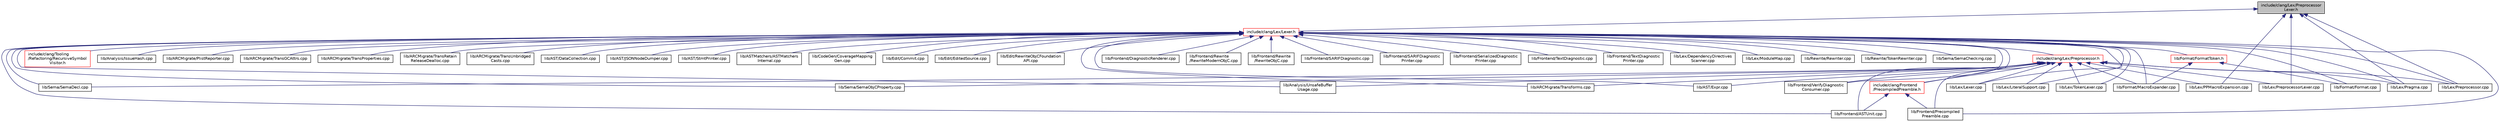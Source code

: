 digraph "include/clang/Lex/PreprocessorLexer.h"
{
 // LATEX_PDF_SIZE
  bgcolor="transparent";
  edge [fontname="Helvetica",fontsize="10",labelfontname="Helvetica",labelfontsize="10"];
  node [fontname="Helvetica",fontsize="10",shape=record];
  Node1 [label="include/clang/Lex/Preprocessor\lLexer.h",height=0.2,width=0.4,color="black", fillcolor="grey75", style="filled", fontcolor="black",tooltip=" "];
  Node1 -> Node2 [dir="back",color="midnightblue",fontsize="10",style="solid",fontname="Helvetica"];
  Node2 [label="include/clang/Lex/Lexer.h",height=0.2,width=0.4,color="red",URL="$Lexer_8h.html",tooltip=" "];
  Node2 -> Node3 [dir="back",color="midnightblue",fontsize="10",style="solid",fontname="Helvetica"];
  Node3 [label="include/clang/Frontend\l/PrecompiledPreamble.h",height=0.2,width=0.4,color="red",URL="$PrecompiledPreamble_8h.html",tooltip=" "];
  Node3 -> Node17 [dir="back",color="midnightblue",fontsize="10",style="solid",fontname="Helvetica"];
  Node17 [label="lib/Frontend/ASTUnit.cpp",height=0.2,width=0.4,color="black",URL="$ASTUnit_8cpp.html",tooltip=" "];
  Node3 -> Node21 [dir="back",color="midnightblue",fontsize="10",style="solid",fontname="Helvetica"];
  Node21 [label="lib/Frontend/Precompiled\lPreamble.cpp",height=0.2,width=0.4,color="black",URL="$PrecompiledPreamble_8cpp.html",tooltip=" "];
  Node2 -> Node64 [dir="back",color="midnightblue",fontsize="10",style="solid",fontname="Helvetica"];
  Node64 [label="include/clang/Lex/Preprocessor.h",height=0.2,width=0.4,color="red",URL="$Preprocessor_8h.html",tooltip=" "];
  Node64 -> Node3 [dir="back",color="midnightblue",fontsize="10",style="solid",fontname="Helvetica"];
  Node64 -> Node271 [dir="back",color="midnightblue",fontsize="10",style="solid",fontname="Helvetica"];
  Node271 [label="lib/Analysis/UnsafeBuffer\lUsage.cpp",height=0.2,width=0.4,color="black",URL="$UnsafeBufferUsage_8cpp.html",tooltip=" "];
  Node64 -> Node273 [dir="back",color="midnightblue",fontsize="10",style="solid",fontname="Helvetica"];
  Node273 [label="lib/ARCMigrate/Transforms.cpp",height=0.2,width=0.4,color="black",URL="$Transforms_8cpp.html",tooltip=" "];
  Node64 -> Node275 [dir="back",color="midnightblue",fontsize="10",style="solid",fontname="Helvetica"];
  Node275 [label="lib/AST/Expr.cpp",height=0.2,width=0.4,color="black",URL="$Expr_8cpp.html",tooltip=" "];
  Node64 -> Node282 [dir="back",color="midnightblue",fontsize="10",style="solid",fontname="Helvetica"];
  Node282 [label="lib/Format/MacroExpander.cpp",height=0.2,width=0.4,color="black",URL="$MacroExpander_8cpp.html",tooltip=" "];
  Node64 -> Node17 [dir="back",color="midnightblue",fontsize="10",style="solid",fontname="Helvetica"];
  Node64 -> Node21 [dir="back",color="midnightblue",fontsize="10",style="solid",fontname="Helvetica"];
  Node64 -> Node73 [dir="back",color="midnightblue",fontsize="10",style="solid",fontname="Helvetica"];
  Node73 [label="lib/Frontend/VerifyDiagnostic\lConsumer.cpp",height=0.2,width=0.4,color="black",URL="$VerifyDiagnosticConsumer_8cpp.html",tooltip=" "];
  Node64 -> Node294 [dir="back",color="midnightblue",fontsize="10",style="solid",fontname="Helvetica"];
  Node294 [label="lib/Lex/Lexer.cpp",height=0.2,width=0.4,color="black",URL="$Lexer_8cpp.html",tooltip=" "];
  Node64 -> Node295 [dir="back",color="midnightblue",fontsize="10",style="solid",fontname="Helvetica"];
  Node295 [label="lib/Lex/LiteralSupport.cpp",height=0.2,width=0.4,color="black",URL="$LiteralSupport_8cpp.html",tooltip=" "];
  Node64 -> Node301 [dir="back",color="midnightblue",fontsize="10",style="solid",fontname="Helvetica"];
  Node301 [label="lib/Lex/PPMacroExpansion.cpp",height=0.2,width=0.4,color="black",URL="$PPMacroExpansion_8cpp.html",tooltip=" "];
  Node64 -> Node302 [dir="back",color="midnightblue",fontsize="10",style="solid",fontname="Helvetica"];
  Node302 [label="lib/Lex/Pragma.cpp",height=0.2,width=0.4,color="black",URL="$Pragma_8cpp.html",tooltip=" "];
  Node64 -> Node303 [dir="back",color="midnightblue",fontsize="10",style="solid",fontname="Helvetica"];
  Node303 [label="lib/Lex/Preprocessor.cpp",height=0.2,width=0.4,color="black",URL="$Preprocessor_8cpp.html",tooltip=" "];
  Node64 -> Node304 [dir="back",color="midnightblue",fontsize="10",style="solid",fontname="Helvetica"];
  Node304 [label="lib/Lex/PreprocessorLexer.cpp",height=0.2,width=0.4,color="black",URL="$PreprocessorLexer_8cpp.html",tooltip=" "];
  Node64 -> Node83 [dir="back",color="midnightblue",fontsize="10",style="solid",fontname="Helvetica"];
  Node83 [label="lib/Lex/TokenLexer.cpp",height=0.2,width=0.4,color="black",URL="$TokenLexer_8cpp.html",tooltip=" "];
  Node64 -> Node327 [dir="back",color="midnightblue",fontsize="10",style="solid",fontname="Helvetica"];
  Node327 [label="lib/Sema/SemaDecl.cpp",height=0.2,width=0.4,color="black",URL="$SemaDecl_8cpp.html",tooltip=" "];
  Node64 -> Node335 [dir="back",color="midnightblue",fontsize="10",style="solid",fontname="Helvetica"];
  Node335 [label="lib/Sema/SemaObjCProperty.cpp",height=0.2,width=0.4,color="black",URL="$SemaObjCProperty_8cpp.html",tooltip=" "];
  Node2 -> Node347 [dir="back",color="midnightblue",fontsize="10",style="solid",fontname="Helvetica"];
  Node347 [label="include/clang/Tooling\l/Refactoring/RecursiveSymbol\lVisitor.h",height=0.2,width=0.4,color="red",URL="$RecursiveSymbolVisitor_8h.html",tooltip=" "];
  Node2 -> Node350 [dir="back",color="midnightblue",fontsize="10",style="solid",fontname="Helvetica"];
  Node350 [label="lib/Analysis/IssueHash.cpp",height=0.2,width=0.4,color="black",URL="$IssueHash_8cpp.html",tooltip=" "];
  Node2 -> Node271 [dir="back",color="midnightblue",fontsize="10",style="solid",fontname="Helvetica"];
  Node2 -> Node351 [dir="back",color="midnightblue",fontsize="10",style="solid",fontname="Helvetica"];
  Node351 [label="lib/ARCMigrate/PlistReporter.cpp",height=0.2,width=0.4,color="black",URL="$PlistReporter_8cpp.html",tooltip=" "];
  Node2 -> Node273 [dir="back",color="midnightblue",fontsize="10",style="solid",fontname="Helvetica"];
  Node2 -> Node352 [dir="back",color="midnightblue",fontsize="10",style="solid",fontname="Helvetica"];
  Node352 [label="lib/ARCMigrate/TransGCAttrs.cpp",height=0.2,width=0.4,color="black",URL="$TransGCAttrs_8cpp.html",tooltip=" "];
  Node2 -> Node353 [dir="back",color="midnightblue",fontsize="10",style="solid",fontname="Helvetica"];
  Node353 [label="lib/ARCMigrate/TransProperties.cpp",height=0.2,width=0.4,color="black",URL="$TransProperties_8cpp.html",tooltip=" "];
  Node2 -> Node354 [dir="back",color="midnightblue",fontsize="10",style="solid",fontname="Helvetica"];
  Node354 [label="lib/ARCMigrate/TransRetain\lReleaseDealloc.cpp",height=0.2,width=0.4,color="black",URL="$TransRetainReleaseDealloc_8cpp.html",tooltip=" "];
  Node2 -> Node355 [dir="back",color="midnightblue",fontsize="10",style="solid",fontname="Helvetica"];
  Node355 [label="lib/ARCMigrate/TransUnbridged\lCasts.cpp",height=0.2,width=0.4,color="black",URL="$TransUnbridgedCasts_8cpp.html",tooltip=" "];
  Node2 -> Node356 [dir="back",color="midnightblue",fontsize="10",style="solid",fontname="Helvetica"];
  Node356 [label="lib/AST/DataCollection.cpp",height=0.2,width=0.4,color="black",URL="$DataCollection_8cpp.html",tooltip=" "];
  Node2 -> Node275 [dir="back",color="midnightblue",fontsize="10",style="solid",fontname="Helvetica"];
  Node2 -> Node357 [dir="back",color="midnightblue",fontsize="10",style="solid",fontname="Helvetica"];
  Node357 [label="lib/AST/JSONNodeDumper.cpp",height=0.2,width=0.4,color="black",URL="$JSONNodeDumper_8cpp.html",tooltip=" "];
  Node2 -> Node358 [dir="back",color="midnightblue",fontsize="10",style="solid",fontname="Helvetica"];
  Node358 [label="lib/AST/StmtPrinter.cpp",height=0.2,width=0.4,color="black",URL="$StmtPrinter_8cpp.html",tooltip=" "];
  Node2 -> Node359 [dir="back",color="midnightblue",fontsize="10",style="solid",fontname="Helvetica"];
  Node359 [label="lib/ASTMatchers/ASTMatchers\lInternal.cpp",height=0.2,width=0.4,color="black",URL="$ASTMatchersInternal_8cpp.html",tooltip=" "];
  Node2 -> Node279 [dir="back",color="midnightblue",fontsize="10",style="solid",fontname="Helvetica"];
  Node279 [label="lib/CodeGen/CoverageMapping\lGen.cpp",height=0.2,width=0.4,color="black",URL="$CoverageMappingGen_8cpp.html",tooltip=" "];
  Node2 -> Node360 [dir="back",color="midnightblue",fontsize="10",style="solid",fontname="Helvetica"];
  Node360 [label="lib/Edit/Commit.cpp",height=0.2,width=0.4,color="black",URL="$Commit_8cpp.html",tooltip=" "];
  Node2 -> Node361 [dir="back",color="midnightblue",fontsize="10",style="solid",fontname="Helvetica"];
  Node361 [label="lib/Edit/EditedSource.cpp",height=0.2,width=0.4,color="black",URL="$EditedSource_8cpp.html",tooltip=" "];
  Node2 -> Node362 [dir="back",color="midnightblue",fontsize="10",style="solid",fontname="Helvetica"];
  Node362 [label="lib/Edit/RewriteObjCFoundation\lAPI.cpp",height=0.2,width=0.4,color="black",URL="$RewriteObjCFoundationAPI_8cpp.html",tooltip=" "];
  Node2 -> Node363 [dir="back",color="midnightblue",fontsize="10",style="solid",fontname="Helvetica"];
  Node363 [label="lib/Format/FormatToken.h",height=0.2,width=0.4,color="red",URL="$FormatToken_8h.html",tooltip=" "];
  Node363 -> Node371 [dir="back",color="midnightblue",fontsize="10",style="solid",fontname="Helvetica"];
  Node371 [label="lib/Format/Format.cpp",height=0.2,width=0.4,color="black",URL="$Format_8cpp.html",tooltip=" "];
  Node363 -> Node282 [dir="back",color="midnightblue",fontsize="10",style="solid",fontname="Helvetica"];
  Node2 -> Node371 [dir="back",color="midnightblue",fontsize="10",style="solid",fontname="Helvetica"];
  Node2 -> Node282 [dir="back",color="midnightblue",fontsize="10",style="solid",fontname="Helvetica"];
  Node2 -> Node17 [dir="back",color="midnightblue",fontsize="10",style="solid",fontname="Helvetica"];
  Node2 -> Node398 [dir="back",color="midnightblue",fontsize="10",style="solid",fontname="Helvetica"];
  Node398 [label="lib/Frontend/DiagnosticRenderer.cpp",height=0.2,width=0.4,color="black",URL="$DiagnosticRenderer_8cpp.html",tooltip=" "];
  Node2 -> Node21 [dir="back",color="midnightblue",fontsize="10",style="solid",fontname="Helvetica"];
  Node2 -> Node399 [dir="back",color="midnightblue",fontsize="10",style="solid",fontname="Helvetica"];
  Node399 [label="lib/Frontend/Rewrite\l/RewriteModernObjC.cpp",height=0.2,width=0.4,color="black",URL="$RewriteModernObjC_8cpp.html",tooltip=" "];
  Node2 -> Node400 [dir="back",color="midnightblue",fontsize="10",style="solid",fontname="Helvetica"];
  Node400 [label="lib/Frontend/Rewrite\l/RewriteObjC.cpp",height=0.2,width=0.4,color="black",URL="$RewriteObjC_8cpp.html",tooltip=" "];
  Node2 -> Node401 [dir="back",color="midnightblue",fontsize="10",style="solid",fontname="Helvetica"];
  Node401 [label="lib/Frontend/SARIFDiagnostic.cpp",height=0.2,width=0.4,color="black",URL="$SARIFDiagnostic_8cpp.html",tooltip=" "];
  Node2 -> Node402 [dir="back",color="midnightblue",fontsize="10",style="solid",fontname="Helvetica"];
  Node402 [label="lib/Frontend/SARIFDiagnostic\lPrinter.cpp",height=0.2,width=0.4,color="black",URL="$SARIFDiagnosticPrinter_8cpp.html",tooltip=" "];
  Node2 -> Node403 [dir="back",color="midnightblue",fontsize="10",style="solid",fontname="Helvetica"];
  Node403 [label="lib/Frontend/SerializedDiagnostic\lPrinter.cpp",height=0.2,width=0.4,color="black",URL="$SerializedDiagnosticPrinter_8cpp.html",tooltip=" "];
  Node2 -> Node404 [dir="back",color="midnightblue",fontsize="10",style="solid",fontname="Helvetica"];
  Node404 [label="lib/Frontend/TextDiagnostic.cpp",height=0.2,width=0.4,color="black",URL="$TextDiagnostic_8cpp.html",tooltip=" "];
  Node2 -> Node405 [dir="back",color="midnightblue",fontsize="10",style="solid",fontname="Helvetica"];
  Node405 [label="lib/Frontend/TextDiagnostic\lPrinter.cpp",height=0.2,width=0.4,color="black",URL="$TextDiagnosticPrinter_8cpp.html",tooltip=" "];
  Node2 -> Node73 [dir="back",color="midnightblue",fontsize="10",style="solid",fontname="Helvetica"];
  Node2 -> Node406 [dir="back",color="midnightblue",fontsize="10",style="solid",fontname="Helvetica"];
  Node406 [label="lib/Lex/DependencyDirectives\lScanner.cpp",height=0.2,width=0.4,color="black",URL="$DependencyDirectivesScanner_8cpp.html",tooltip=" "];
  Node2 -> Node294 [dir="back",color="midnightblue",fontsize="10",style="solid",fontname="Helvetica"];
  Node2 -> Node295 [dir="back",color="midnightblue",fontsize="10",style="solid",fontname="Helvetica"];
  Node2 -> Node407 [dir="back",color="midnightblue",fontsize="10",style="solid",fontname="Helvetica"];
  Node407 [label="lib/Lex/ModuleMap.cpp",height=0.2,width=0.4,color="black",URL="$ModuleMap_8cpp.html",tooltip=" "];
  Node2 -> Node302 [dir="back",color="midnightblue",fontsize="10",style="solid",fontname="Helvetica"];
  Node2 -> Node303 [dir="back",color="midnightblue",fontsize="10",style="solid",fontname="Helvetica"];
  Node2 -> Node83 [dir="back",color="midnightblue",fontsize="10",style="solid",fontname="Helvetica"];
  Node2 -> Node408 [dir="back",color="midnightblue",fontsize="10",style="solid",fontname="Helvetica"];
  Node408 [label="lib/Rewrite/Rewriter.cpp",height=0.2,width=0.4,color="black",URL="$Rewriter_8cpp.html",tooltip=" "];
  Node2 -> Node409 [dir="back",color="midnightblue",fontsize="10",style="solid",fontname="Helvetica"];
  Node409 [label="lib/Rewrite/TokenRewriter.cpp",height=0.2,width=0.4,color="black",URL="$TokenRewriter_8cpp.html",tooltip=" "];
  Node2 -> Node410 [dir="back",color="midnightblue",fontsize="10",style="solid",fontname="Helvetica"];
  Node410 [label="lib/Sema/SemaChecking.cpp",height=0.2,width=0.4,color="black",URL="$SemaChecking_8cpp.html",tooltip=" "];
  Node2 -> Node327 [dir="back",color="midnightblue",fontsize="10",style="solid",fontname="Helvetica"];
  Node2 -> Node335 [dir="back",color="midnightblue",fontsize="10",style="solid",fontname="Helvetica"];
  Node1 -> Node301 [dir="back",color="midnightblue",fontsize="10",style="solid",fontname="Helvetica"];
  Node1 -> Node302 [dir="back",color="midnightblue",fontsize="10",style="solid",fontname="Helvetica"];
  Node1 -> Node303 [dir="back",color="midnightblue",fontsize="10",style="solid",fontname="Helvetica"];
  Node1 -> Node304 [dir="back",color="midnightblue",fontsize="10",style="solid",fontname="Helvetica"];
}
